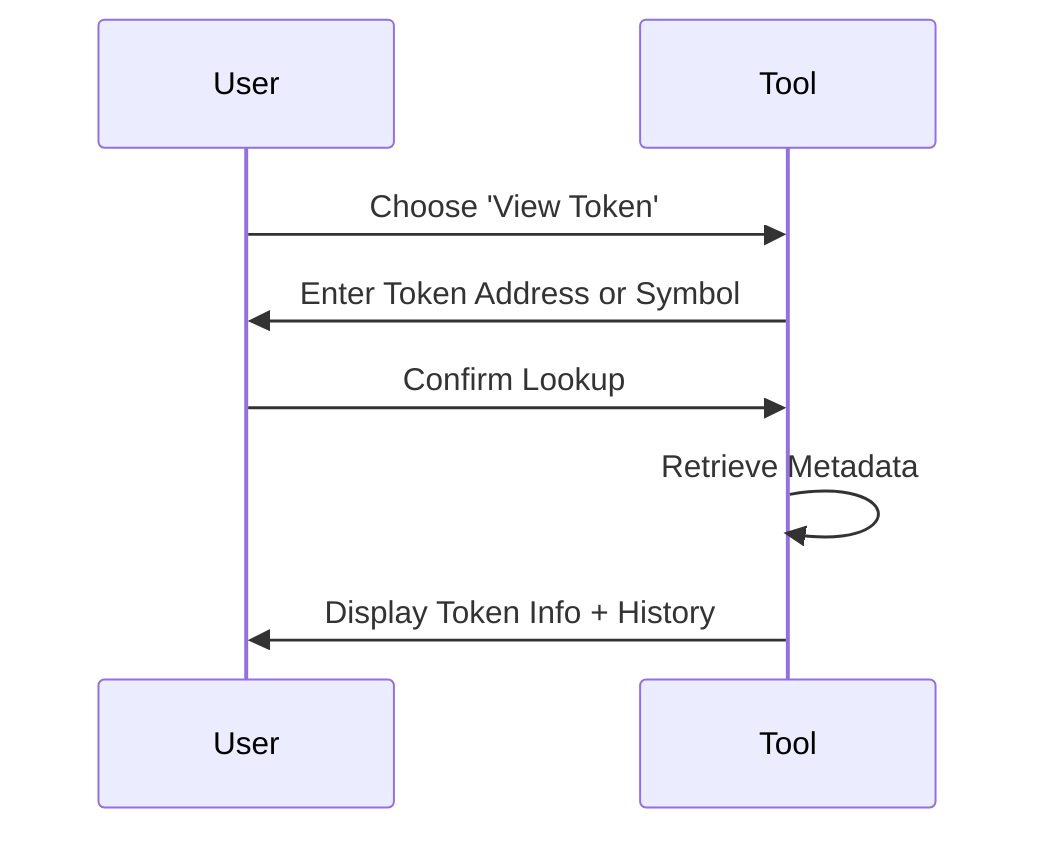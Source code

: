 sequenceDiagram
    participant User
    participant Tool
    User->>Tool: Choose 'View Token'
    Tool->>User: Enter Token Address or Symbol
    User->>Tool: Confirm Lookup
    Tool->>Tool: Retrieve Metadata
    Tool->>User: Display Token Info + History